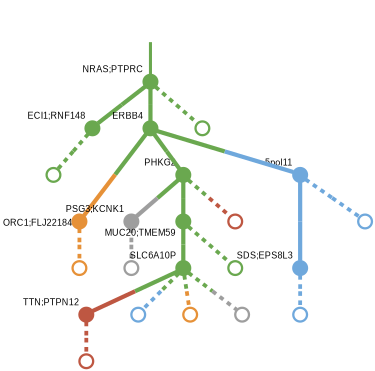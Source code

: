 strict digraph  {
graph[splines=false]; nodesep=0.7; rankdir=TB; ranksep=0.6; forcelabels=true; dpi=600; size=2.5;
0 [color="#6fa8dcff", fillcolor="#6fa8dcff", fixedsize=true, fontname=Arial, fontsize="12pt", height="0.25", label="", penwidth=3, shape=circle, style=filled, xlabel="SDS;EPS8L3"];
13 [color="#6fa8dcff", fillcolor="#6fa8dcff", fixedsize=true, fontname=Arial, fontsize="12pt", height="0.25", label="", penwidth=3, shape=circle, style=solid, xlabel=""];
1 [color="#6aa84fff", fillcolor="#6aa84fff", fixedsize=true, fontname=Arial, fontsize="12pt", height="0.25", label="", penwidth=3, shape=circle, style=filled, xlabel="ECI1;RNF148"];
12 [color="#6aa84fff", fillcolor="#6aa84fff", fixedsize=true, fontname=Arial, fontsize="12pt", height="0.25", label="", penwidth=3, shape=circle, style=solid, xlabel=""];
2 [color="#6aa84fff", fillcolor="#6aa84fff", fixedsize=true, fontname=Arial, fontsize="12pt", height="0.25", label="", penwidth=3, shape=circle, style=filled, xlabel="NRAS;PTPRC"];
5 [color="#6aa84fff", fillcolor="#6aa84fff", fixedsize=true, fontname=Arial, fontsize="12pt", height="0.25", label="", penwidth=3, shape=circle, style=filled, xlabel=ERBB4];
11 [color="#6aa84fff", fillcolor="#6aa84fff", fixedsize=true, fontname=Arial, fontsize="12pt", height="0.25", label="", penwidth=3, shape=circle, style=solid, xlabel=""];
3 [color="#9e9e9eff", fillcolor="#9e9e9eff", fixedsize=true, fontname=Arial, fontsize="12pt", height="0.25", label="", penwidth=3, shape=circle, style=filled, xlabel="PSG3;KCNK1"];
14 [color="#9e9e9eff", fillcolor="#9e9e9eff", fixedsize=true, fontname=Arial, fontsize="12pt", height="0.25", label="", penwidth=3, shape=circle, style=solid, xlabel=""];
4 [color="#e69138ff", fillcolor="#e69138ff", fixedsize=true, fontname=Arial, fontsize="12pt", height="0.25", label="", penwidth=3, shape=circle, style=filled, xlabel="ORC1;FLJ22184"];
15 [color="#e69138ff", fillcolor="#e69138ff", fixedsize=true, fontname=Arial, fontsize="12pt", height="0.25", label="", penwidth=3, shape=circle, style=solid, xlabel=""];
7 [color="#6aa84fff", fillcolor="#6aa84fff", fixedsize=true, fontname=Arial, fontsize="12pt", height="0.25", label="", penwidth=3, shape=circle, style=filled, xlabel=PHKG2];
10 [color="#6fa8dcff", fillcolor="#6fa8dcff", fixedsize=true, fontname=Arial, fontsize="12pt", height="0.25", label="", penwidth=3, shape=circle, style=filled, xlabel="5pol11"];
6 [color="#6aa84fff", fillcolor="#6aa84fff", fixedsize=true, fontname=Arial, fontsize="12pt", height="0.25", label="", penwidth=3, shape=circle, style=filled, xlabel="MUC20;TMEM59"];
9 [color="#6aa84fff", fillcolor="#6aa84fff", fixedsize=true, fontname=Arial, fontsize="12pt", height="0.25", label="", penwidth=3, shape=circle, style=filled, xlabel=SLC6A10P];
17 [color="#6aa84fff", fillcolor="#6aa84fff", fixedsize=true, fontname=Arial, fontsize="12pt", height="0.25", label="", penwidth=3, shape=circle, style=solid, xlabel=""];
18 [color="#be5742ff", fillcolor="#be5742ff", fixedsize=true, fontname=Arial, fontsize="12pt", height="0.25", label="", penwidth=3, shape=circle, style=solid, xlabel=""];
8 [color="#be5742ff", fillcolor="#be5742ff", fixedsize=true, fontname=Arial, fontsize="12pt", height="0.25", label="", penwidth=3, shape=circle, style=filled, xlabel="TTN;PTPN12"];
19 [color="#be5742ff", fillcolor="#be5742ff", fixedsize=true, fontname=Arial, fontsize="12pt", height="0.25", label="", penwidth=3, shape=circle, style=solid, xlabel=""];
20 [color="#6fa8dcff", fillcolor="#6fa8dcff", fixedsize=true, fontname=Arial, fontsize="12pt", height="0.25", label="", penwidth=3, shape=circle, style=solid, xlabel=""];
21 [color="#e69138ff", fillcolor="#e69138ff", fixedsize=true, fontname=Arial, fontsize="12pt", height="0.25", label="", penwidth=3, shape=circle, style=solid, xlabel=""];
22 [color="#9e9e9eff", fillcolor="#9e9e9eff", fixedsize=true, fontname=Arial, fontsize="12pt", height="0.25", label="", penwidth=3, shape=circle, style=solid, xlabel=""];
16 [color="#6fa8dcff", fillcolor="#6fa8dcff", fixedsize=true, fontname=Arial, fontsize="12pt", height="0.25", label="", penwidth=3, shape=circle, style=solid, xlabel=""];
normal [label="", penwidth=3, style=invis, xlabel="NRAS;PTPRC"];
0 -> 13  [arrowsize=0, color="#6fa8dcff;0.5:#6fa8dcff", minlen="1.0833333730697632", penwidth=5, style=dashed];
1 -> 12  [arrowsize=0, color="#6aa84fff;0.5:#6aa84fff", minlen="1.0833333730697632", penwidth=5, style=dashed];
2 -> 1  [arrowsize=0, color="#6aa84fff;0.5:#6aa84fff", minlen="1.8333333730697632", penwidth="5.5", style=solid];
2 -> 5  [arrowsize=0, color="#6aa84fff;0.5:#6aa84fff", minlen="1.6666667461395264", penwidth="5.5", style=solid];
2 -> 11  [arrowsize=0, color="#6aa84fff;0.5:#6aa84fff", minlen="1.0833333730697632", penwidth=5, style=dashed];
5 -> 4  [arrowsize=0, color="#6aa84fff;0.5:#e69138ff", minlen="2.5", penwidth="5.5", style=solid];
5 -> 7  [arrowsize=0, color="#6aa84fff;0.5:#6aa84fff", minlen="1.1666666269302368", penwidth="5.5", style=solid];
5 -> 10  [arrowsize=0, color="#6aa84fff;0.5:#6fa8dcff", minlen="1.0833333730697632", penwidth="5.5", style=solid];
3 -> 14  [arrowsize=0, color="#9e9e9eff;0.5:#9e9e9eff", minlen="1.0833333730697632", penwidth=5, style=dashed];
4 -> 15  [arrowsize=0, color="#e69138ff;0.5:#e69138ff", minlen="1.0833333730697632", penwidth=5, style=dashed];
7 -> 3  [arrowsize=0, color="#6aa84fff;0.5:#9e9e9eff", minlen="1.6666667461395264", penwidth="5.5", style=solid];
7 -> 6  [arrowsize=0, color="#6aa84fff;0.5:#6aa84fff", minlen="1.5", penwidth="5.5", style=solid];
7 -> 18  [arrowsize=0, color="#6aa84fff;0.5:#be5742ff", minlen="1.0833333730697632", penwidth=5, style=dashed];
10 -> 0  [arrowsize=0, color="#6fa8dcff;0.5:#6fa8dcff", minlen="2.0", penwidth="5.5", style=solid];
10 -> 16  [arrowsize=0, color="#6fa8dcff;0.5:#6fa8dcff", minlen="1.0833333730697632", penwidth=5, style=dashed];
6 -> 9  [arrowsize=0, color="#6aa84fff;0.5:#6aa84fff", minlen="1.1666666269302368", penwidth="5.5", style=solid];
6 -> 17  [arrowsize=0, color="#6aa84fff;0.5:#6aa84fff", minlen="1.0833333730697632", penwidth=5, style=dashed];
9 -> 8  [arrowsize=0, color="#6aa84fff;0.5:#be5742ff", minlen="1.5", penwidth="5.5", style=solid];
9 -> 20  [arrowsize=0, color="#6aa84fff;0.5:#6fa8dcff", minlen="1.0833333730697632", penwidth=5, style=dashed];
9 -> 21  [arrowsize=0, color="#6aa84fff;0.5:#e69138ff", minlen="1.0833333730697632", penwidth=5, style=dashed];
9 -> 22  [arrowsize=0, color="#6aa84fff;0.5:#9e9e9eff", minlen="1.0833333730697632", penwidth=5, style=dashed];
8 -> 19  [arrowsize=0, color="#be5742ff;0.5:#be5742ff", minlen="1.0833333730697632", penwidth=5, style=dashed];
normal -> 2  [arrowsize=0, color="#6aa84fff", label="", penwidth=4, style=solid];
}
